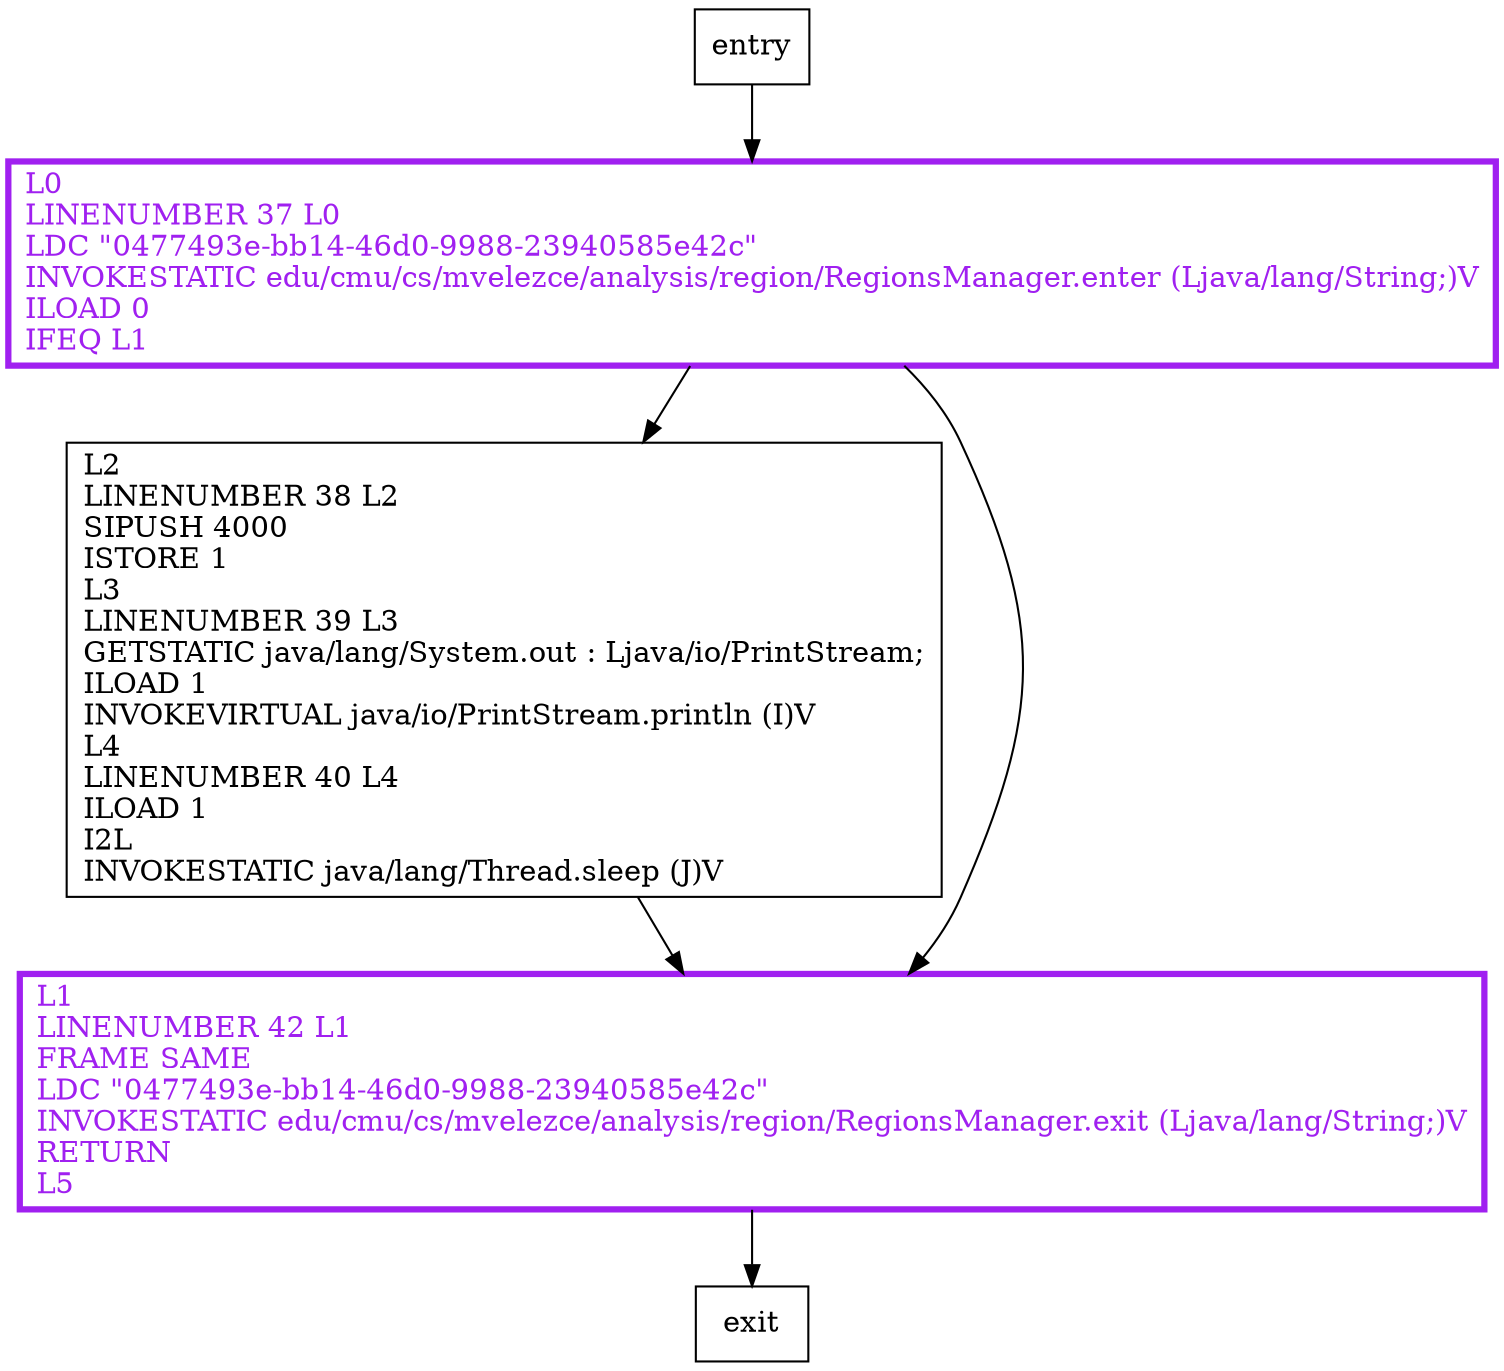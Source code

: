 digraph foo {
node [shape=record];
2126751933 [label="L2\lLINENUMBER 38 L2\lSIPUSH 4000\lISTORE 1\lL3\lLINENUMBER 39 L3\lGETSTATIC java/lang/System.out : Ljava/io/PrintStream;\lILOAD 1\lINVOKEVIRTUAL java/io/PrintStream.println (I)V\lL4\lLINENUMBER 40 L4\lILOAD 1\lI2L\lINVOKESTATIC java/lang/Thread.sleep (J)V\l"];
157876232 [label="L1\lLINENUMBER 42 L1\lFRAME SAME\lLDC \"0477493e-bb14-46d0-9988-23940585e42c\"\lINVOKESTATIC edu/cmu/cs/mvelezce/analysis/region/RegionsManager.exit (Ljava/lang/String;)V\lRETURN\lL5\l"];
757257137 [label="L0\lLINENUMBER 37 L0\lLDC \"0477493e-bb14-46d0-9988-23940585e42c\"\lINVOKESTATIC edu/cmu/cs/mvelezce/analysis/region/RegionsManager.enter (Ljava/lang/String;)V\lILOAD 0\lIFEQ L1\l"];
entry;
exit;
2126751933 -> 157876232;
entry -> 757257137;
157876232 -> exit;
757257137 -> 2126751933;
757257137 -> 157876232;
157876232[fontcolor="purple", penwidth=3, color="purple"];
757257137[fontcolor="purple", penwidth=3, color="purple"];
}
